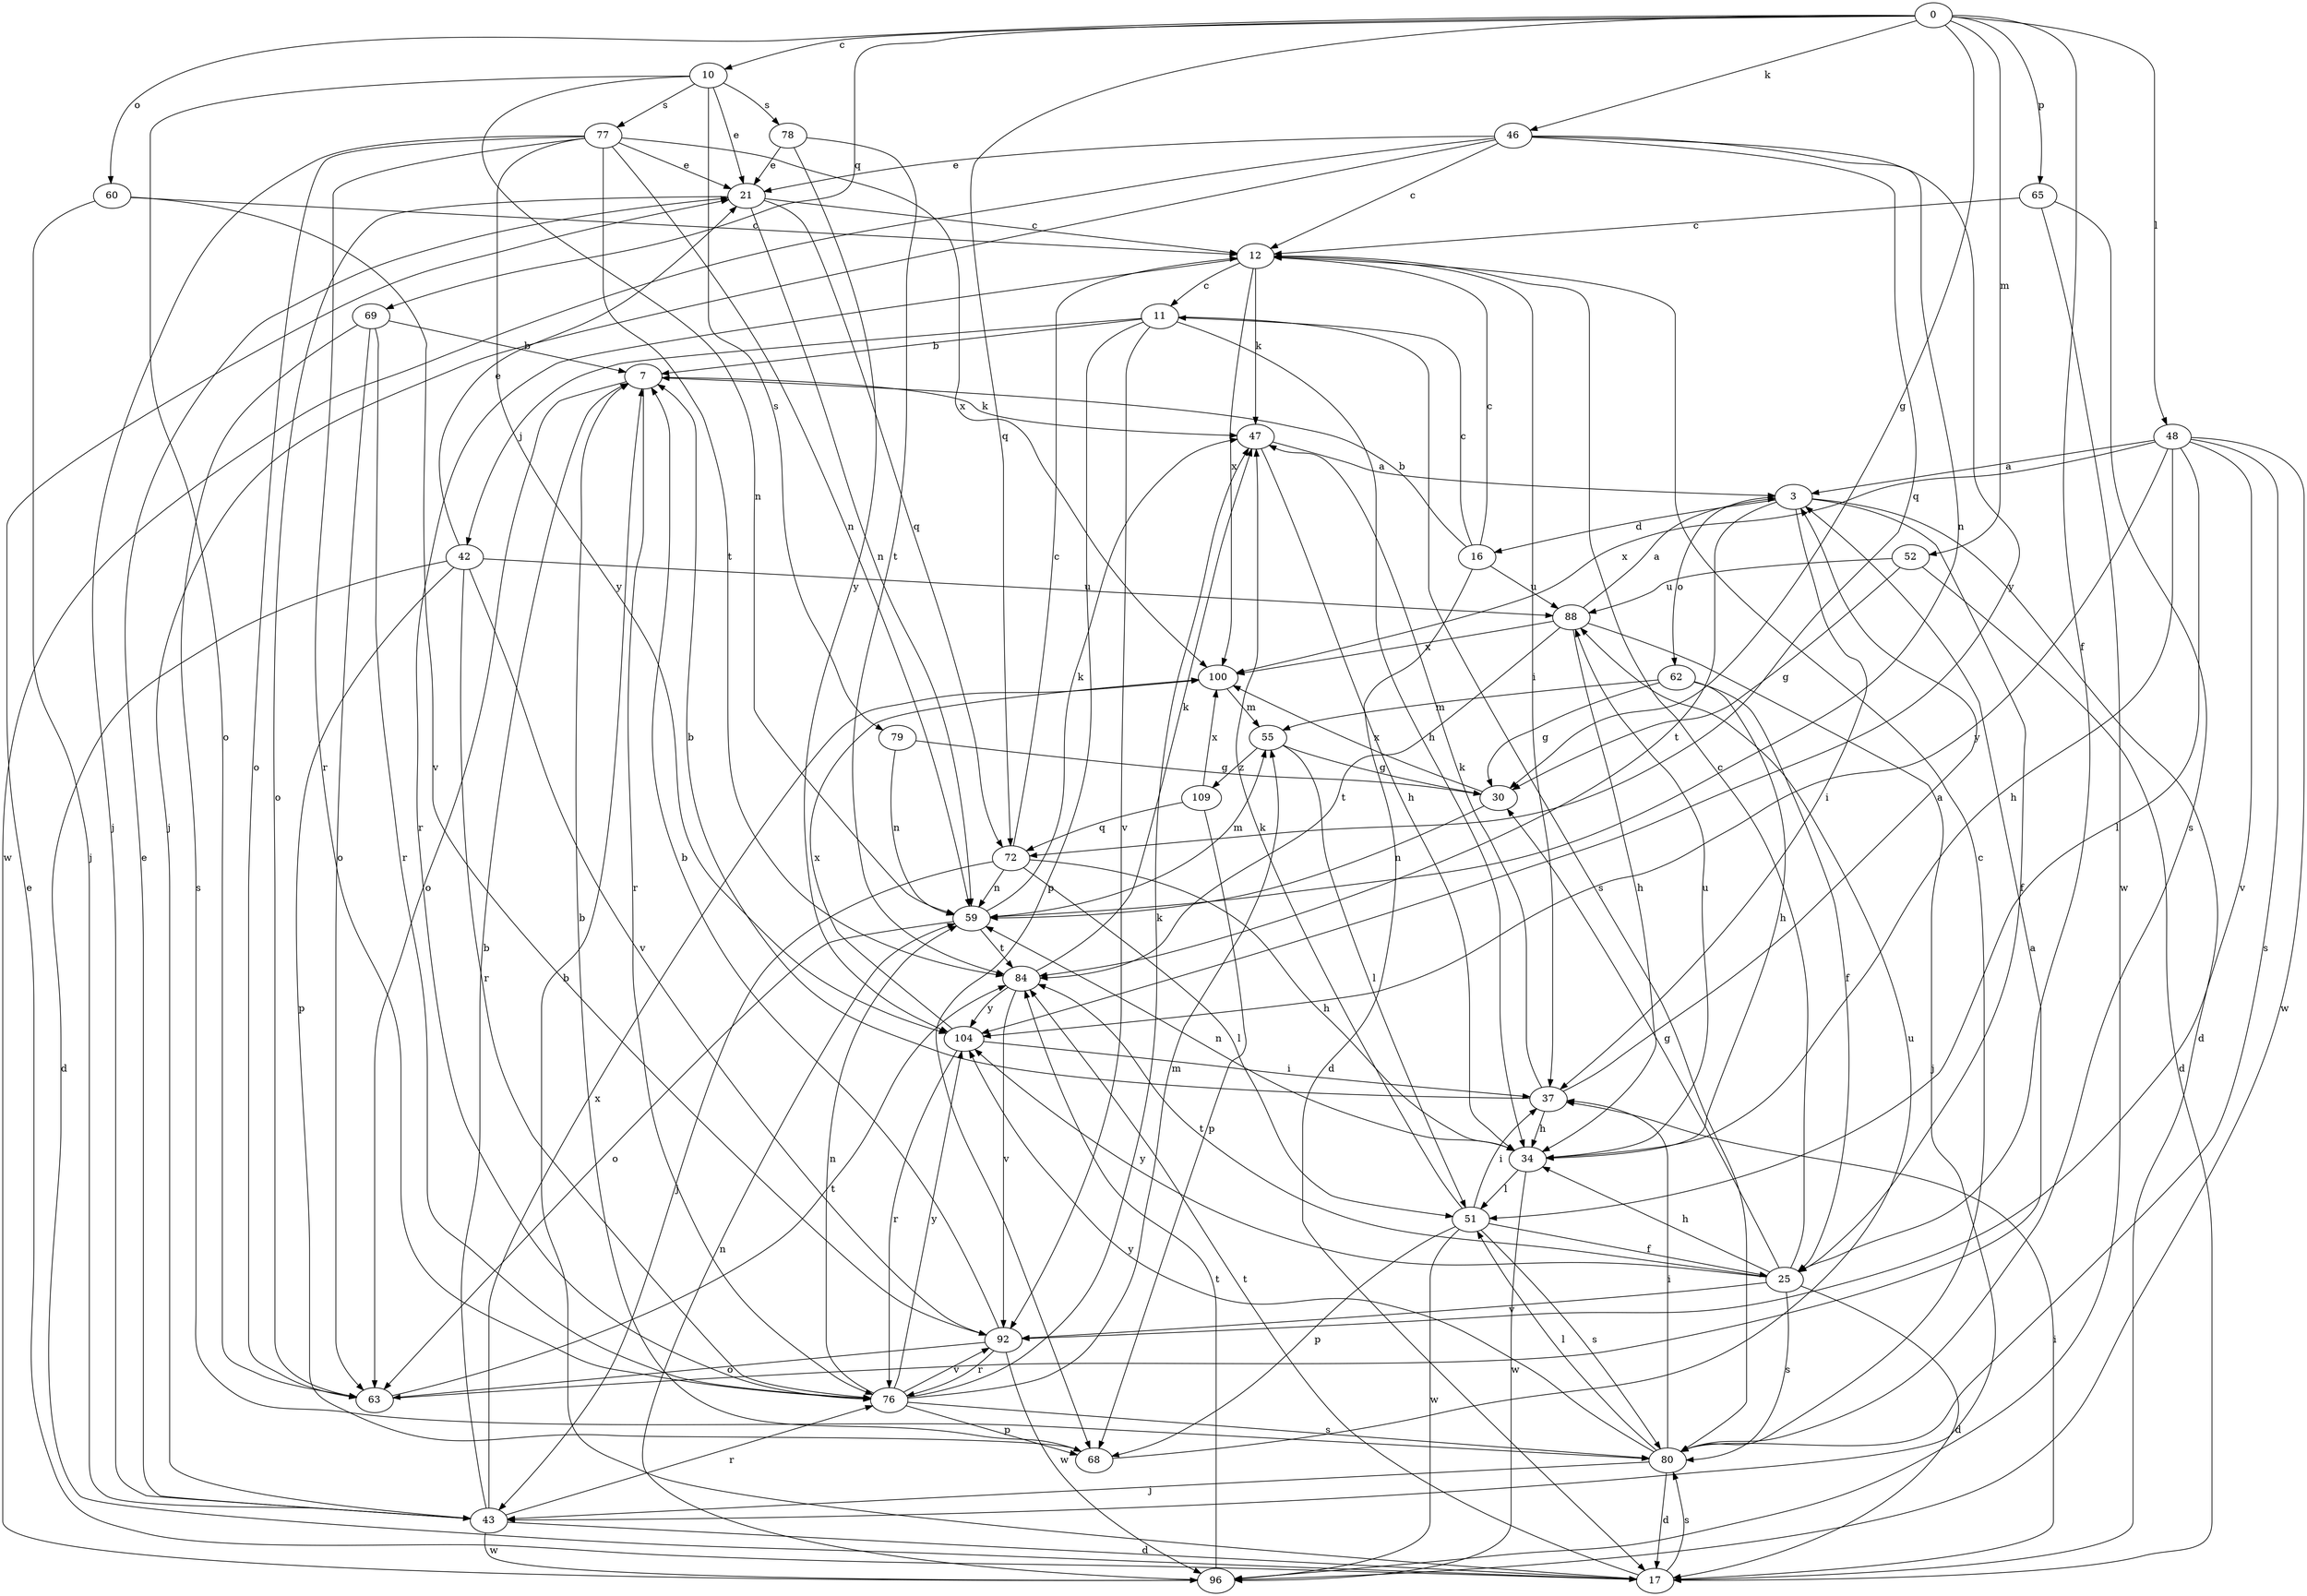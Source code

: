 strict digraph  {
0;
3;
7;
10;
11;
12;
16;
17;
21;
25;
30;
34;
37;
42;
43;
46;
47;
48;
51;
52;
55;
59;
60;
62;
63;
65;
68;
69;
72;
76;
77;
78;
79;
80;
84;
88;
92;
96;
100;
104;
109;
0 -> 10  [label=c];
0 -> 25  [label=f];
0 -> 30  [label=g];
0 -> 46  [label=k];
0 -> 48  [label=l];
0 -> 52  [label=m];
0 -> 60  [label=o];
0 -> 65  [label=p];
0 -> 69  [label=q];
0 -> 72  [label=q];
3 -> 16  [label=d];
3 -> 17  [label=d];
3 -> 25  [label=f];
3 -> 37  [label=i];
3 -> 62  [label=o];
3 -> 84  [label=t];
7 -> 47  [label=k];
7 -> 63  [label=o];
7 -> 76  [label=r];
10 -> 21  [label=e];
10 -> 59  [label=n];
10 -> 63  [label=o];
10 -> 77  [label=s];
10 -> 78  [label=s];
10 -> 79  [label=s];
11 -> 7  [label=b];
11 -> 34  [label=h];
11 -> 42  [label=j];
11 -> 68  [label=p];
11 -> 80  [label=s];
11 -> 92  [label=v];
12 -> 11  [label=c];
12 -> 37  [label=i];
12 -> 47  [label=k];
12 -> 76  [label=r];
12 -> 100  [label=x];
16 -> 7  [label=b];
16 -> 11  [label=c];
16 -> 12  [label=c];
16 -> 17  [label=d];
16 -> 88  [label=u];
17 -> 7  [label=b];
17 -> 21  [label=e];
17 -> 37  [label=i];
17 -> 80  [label=s];
17 -> 84  [label=t];
21 -> 12  [label=c];
21 -> 59  [label=n];
21 -> 63  [label=o];
21 -> 72  [label=q];
25 -> 12  [label=c];
25 -> 17  [label=d];
25 -> 30  [label=g];
25 -> 34  [label=h];
25 -> 80  [label=s];
25 -> 84  [label=t];
25 -> 92  [label=v];
25 -> 104  [label=y];
30 -> 59  [label=n];
30 -> 100  [label=x];
34 -> 51  [label=l];
34 -> 59  [label=n];
34 -> 88  [label=u];
34 -> 96  [label=w];
37 -> 3  [label=a];
37 -> 7  [label=b];
37 -> 34  [label=h];
37 -> 47  [label=k];
42 -> 17  [label=d];
42 -> 21  [label=e];
42 -> 68  [label=p];
42 -> 76  [label=r];
42 -> 88  [label=u];
42 -> 92  [label=v];
43 -> 7  [label=b];
43 -> 17  [label=d];
43 -> 21  [label=e];
43 -> 76  [label=r];
43 -> 96  [label=w];
43 -> 100  [label=x];
46 -> 12  [label=c];
46 -> 21  [label=e];
46 -> 43  [label=j];
46 -> 59  [label=n];
46 -> 72  [label=q];
46 -> 96  [label=w];
46 -> 104  [label=y];
47 -> 3  [label=a];
47 -> 34  [label=h];
48 -> 3  [label=a];
48 -> 34  [label=h];
48 -> 51  [label=l];
48 -> 80  [label=s];
48 -> 92  [label=v];
48 -> 96  [label=w];
48 -> 100  [label=x];
48 -> 104  [label=y];
51 -> 25  [label=f];
51 -> 37  [label=i];
51 -> 47  [label=k];
51 -> 68  [label=p];
51 -> 80  [label=s];
51 -> 96  [label=w];
52 -> 17  [label=d];
52 -> 30  [label=g];
52 -> 88  [label=u];
55 -> 30  [label=g];
55 -> 51  [label=l];
55 -> 109  [label=z];
59 -> 47  [label=k];
59 -> 55  [label=m];
59 -> 63  [label=o];
59 -> 84  [label=t];
60 -> 12  [label=c];
60 -> 43  [label=j];
60 -> 92  [label=v];
62 -> 25  [label=f];
62 -> 30  [label=g];
62 -> 34  [label=h];
62 -> 55  [label=m];
63 -> 3  [label=a];
63 -> 84  [label=t];
65 -> 12  [label=c];
65 -> 80  [label=s];
65 -> 96  [label=w];
68 -> 7  [label=b];
68 -> 88  [label=u];
69 -> 7  [label=b];
69 -> 63  [label=o];
69 -> 76  [label=r];
69 -> 80  [label=s];
72 -> 12  [label=c];
72 -> 34  [label=h];
72 -> 43  [label=j];
72 -> 51  [label=l];
72 -> 59  [label=n];
76 -> 47  [label=k];
76 -> 55  [label=m];
76 -> 59  [label=n];
76 -> 68  [label=p];
76 -> 80  [label=s];
76 -> 92  [label=v];
76 -> 104  [label=y];
77 -> 21  [label=e];
77 -> 43  [label=j];
77 -> 59  [label=n];
77 -> 63  [label=o];
77 -> 76  [label=r];
77 -> 84  [label=t];
77 -> 100  [label=x];
77 -> 104  [label=y];
78 -> 21  [label=e];
78 -> 84  [label=t];
78 -> 104  [label=y];
79 -> 30  [label=g];
79 -> 59  [label=n];
80 -> 12  [label=c];
80 -> 17  [label=d];
80 -> 37  [label=i];
80 -> 43  [label=j];
80 -> 51  [label=l];
80 -> 104  [label=y];
84 -> 47  [label=k];
84 -> 92  [label=v];
84 -> 104  [label=y];
88 -> 3  [label=a];
88 -> 34  [label=h];
88 -> 43  [label=j];
88 -> 84  [label=t];
88 -> 100  [label=x];
92 -> 7  [label=b];
92 -> 63  [label=o];
92 -> 76  [label=r];
92 -> 96  [label=w];
96 -> 59  [label=n];
96 -> 84  [label=t];
100 -> 55  [label=m];
104 -> 37  [label=i];
104 -> 76  [label=r];
104 -> 100  [label=x];
109 -> 68  [label=p];
109 -> 72  [label=q];
109 -> 100  [label=x];
}
